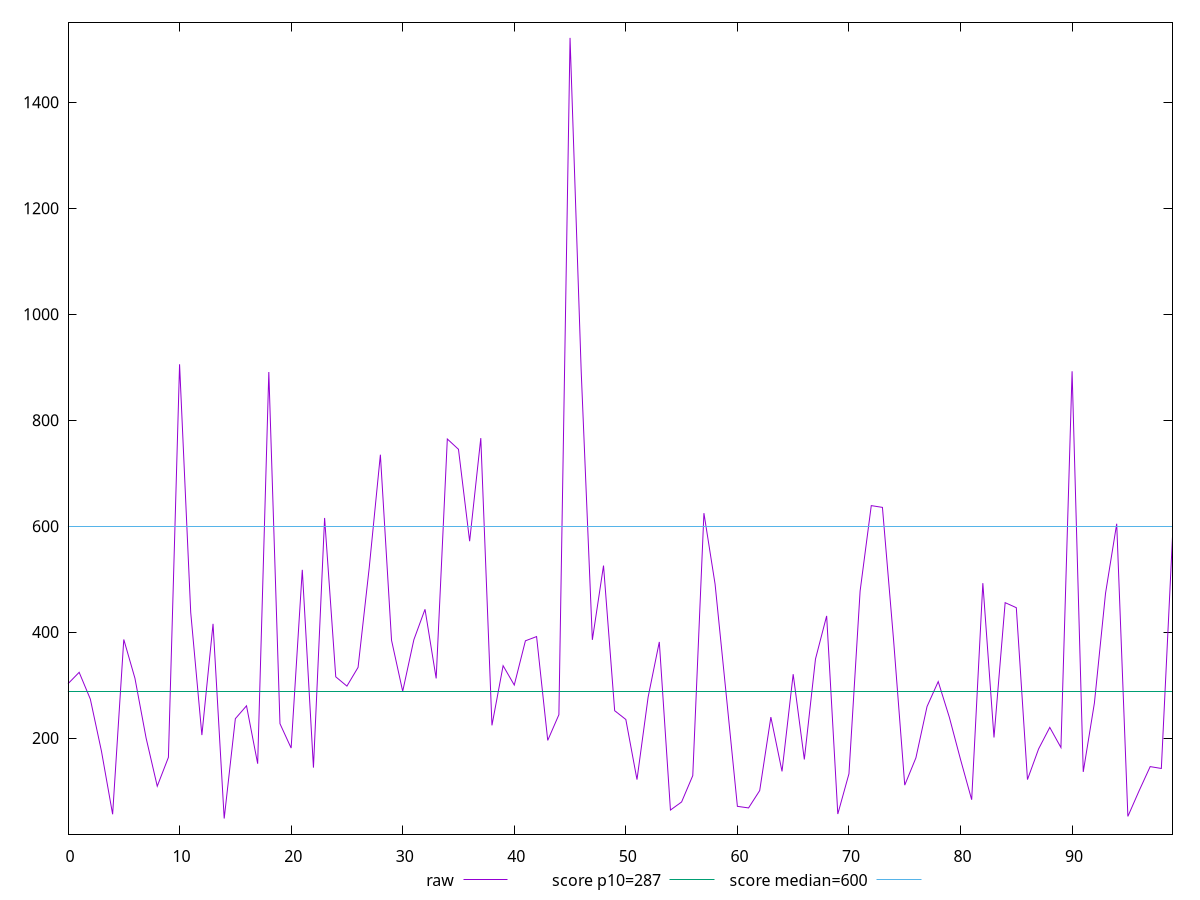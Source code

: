 reset

$raw <<EOF
0 302.4229999999998
1 324
2 273.5
3 175
4 56
5 386
6 312.75199999999995
7 200
8 109
9 163.5
10 905.5440000000001
11 437
12 205.5
13 415.5
14 48
15 236.5
16 260.7950000000001
17 151.5
18 891
19 227
20 181
21 517.5
22 144.0000000000001
23 615.4245000000001
24 315.5
25 298
26 333.3655000000001
27 521.5229999999998
28 734.7994999999996
29 384.5
30 288.13200000000006
31 385.5
32 443.0000000000001
33 312.5
34 764.4999999999995
35 745
36 571.5
37 766.2000000000006
38 223.85800000000006
39 336.5
40 300
41 383.5
42 391.49999999999955
43 195.5
44 244
45 1521.7005
46 892.182
47 385.3065000000008
48 525.5
49 251.5
50 235
51 121.5
52 277.5
53 381.3939999999999
54 64
55 79.28649999999993
56 129
57 624.4999999999999
58 490.5
59 281.5
60 71
61 68
62 100.79499999999996
63 239.5000000000001
64 137.0000000000001
65 320.5
66 159.5
67 349.14149999999995
68 430.5000000000002
69 56.5
70 132.5
71 477.5
72 638.7335
73 635.3820000000001
74 384.8679999999997
75 111.00000000000011
76 162.4999999999999
77 259.5
78 306.5
79 239.0000000000001
80 159.5
81 83.5
82 492.37199999999996
83 200.9999999999999
84 455.5
85 446
86 121.5
87 179.5
88 219.9999999999999
89 182
90 892.3540000000002
91 136
92 266
93 473.5
94 604.4999999999998
95 52
96 100
97 146
98 142.5
99 580
EOF

set key outside below
set xrange [0:99]
set yrange [18.52599:1551.1745099999998]
set trange [18.52599:1551.1745099999998]
set terminal svg size 640, 500 enhanced background rgb 'white'
set output "report_00015_2021-02-09T16-11-33.973Z/total-blocking-time/samples/pages+cached+noadtech+nomedia+nocss/raw/values.svg"

plot $raw title "raw" with line, \
     287 title "score p10=287", \
     600 title "score median=600"

reset

